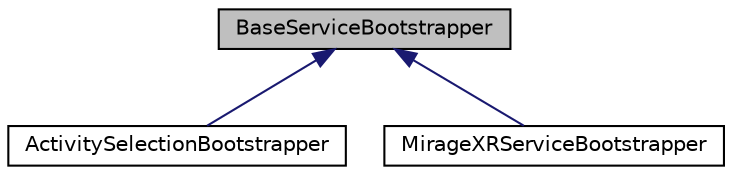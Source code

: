 digraph "BaseServiceBootstrapper"
{
 // INTERACTIVE_SVG=YES
 // LATEX_PDF_SIZE
  edge [fontname="Helvetica",fontsize="10",labelfontname="Helvetica",labelfontsize="10"];
  node [fontname="Helvetica",fontsize="10",shape=record];
  Node1 [label="BaseServiceBootstrapper",height=0.2,width=0.4,color="black", fillcolor="grey75", style="filled", fontcolor="black",tooltip=" "];
  Node1 -> Node2 [dir="back",color="midnightblue",fontsize="10",style="solid",fontname="Helvetica"];
  Node2 [label="ActivitySelectionBootstrapper",height=0.2,width=0.4,color="black", fillcolor="white", style="filled",URL="$class_activity_selection_bootstrapper.html",tooltip=" "];
  Node1 -> Node3 [dir="back",color="midnightblue",fontsize="10",style="solid",fontname="Helvetica"];
  Node3 [label="MirageXRServiceBootstrapper",height=0.2,width=0.4,color="black", fillcolor="white", style="filled",URL="$class_mirage_x_r_1_1_mirage_x_r_service_bootstrapper.html",tooltip=" "];
}
